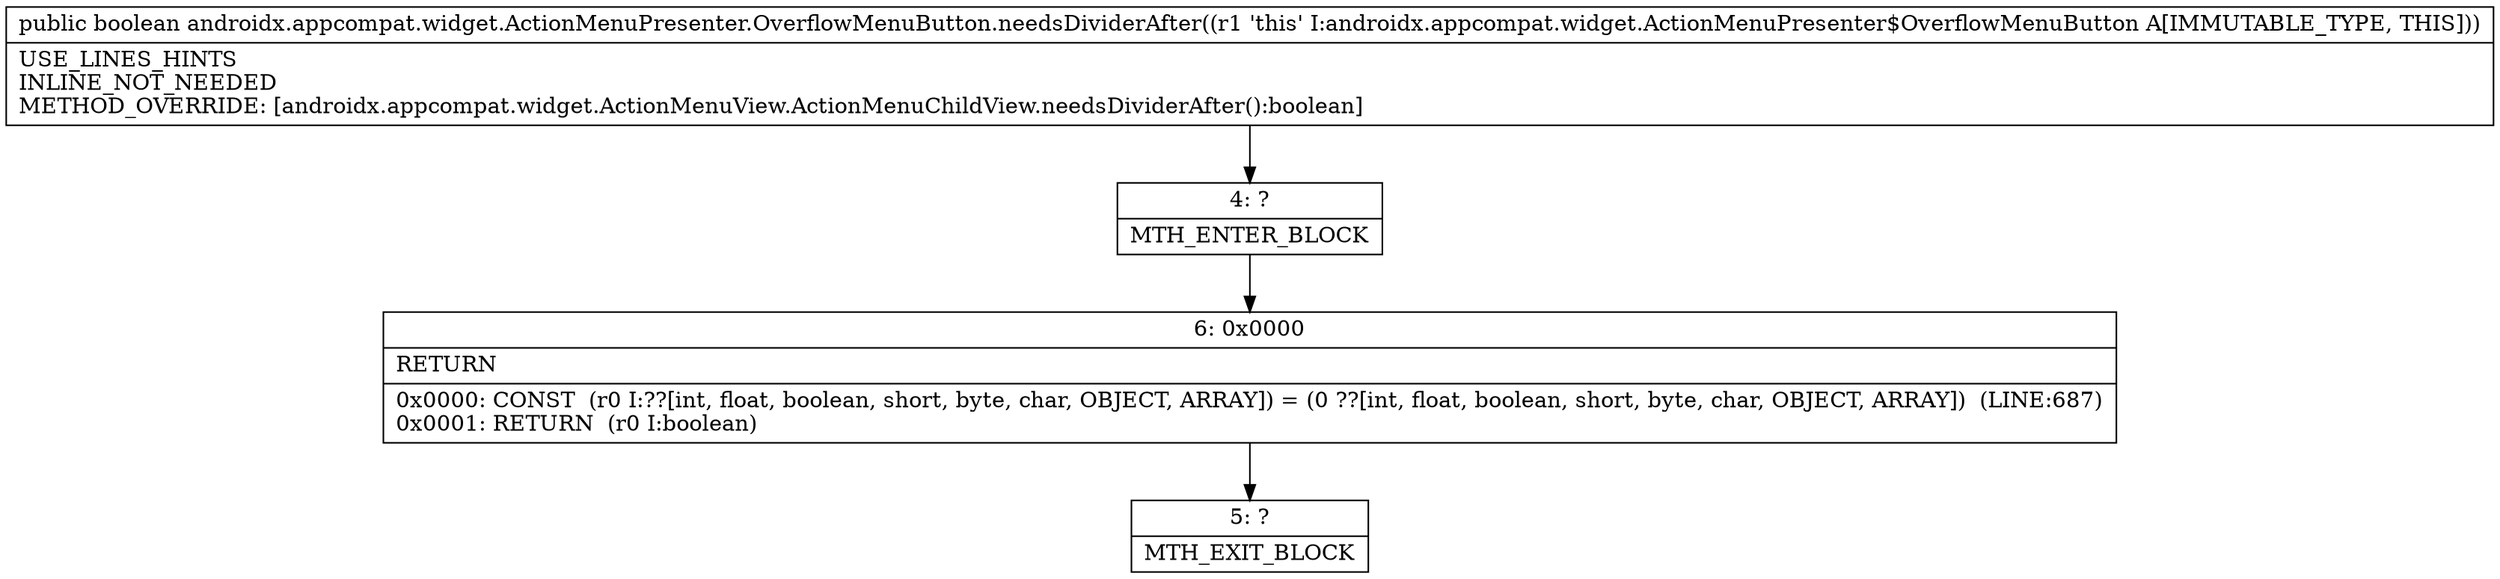 digraph "CFG forandroidx.appcompat.widget.ActionMenuPresenter.OverflowMenuButton.needsDividerAfter()Z" {
Node_4 [shape=record,label="{4\:\ ?|MTH_ENTER_BLOCK\l}"];
Node_6 [shape=record,label="{6\:\ 0x0000|RETURN\l|0x0000: CONST  (r0 I:??[int, float, boolean, short, byte, char, OBJECT, ARRAY]) = (0 ??[int, float, boolean, short, byte, char, OBJECT, ARRAY])  (LINE:687)\l0x0001: RETURN  (r0 I:boolean) \l}"];
Node_5 [shape=record,label="{5\:\ ?|MTH_EXIT_BLOCK\l}"];
MethodNode[shape=record,label="{public boolean androidx.appcompat.widget.ActionMenuPresenter.OverflowMenuButton.needsDividerAfter((r1 'this' I:androidx.appcompat.widget.ActionMenuPresenter$OverflowMenuButton A[IMMUTABLE_TYPE, THIS]))  | USE_LINES_HINTS\lINLINE_NOT_NEEDED\lMETHOD_OVERRIDE: [androidx.appcompat.widget.ActionMenuView.ActionMenuChildView.needsDividerAfter():boolean]\l}"];
MethodNode -> Node_4;Node_4 -> Node_6;
Node_6 -> Node_5;
}

